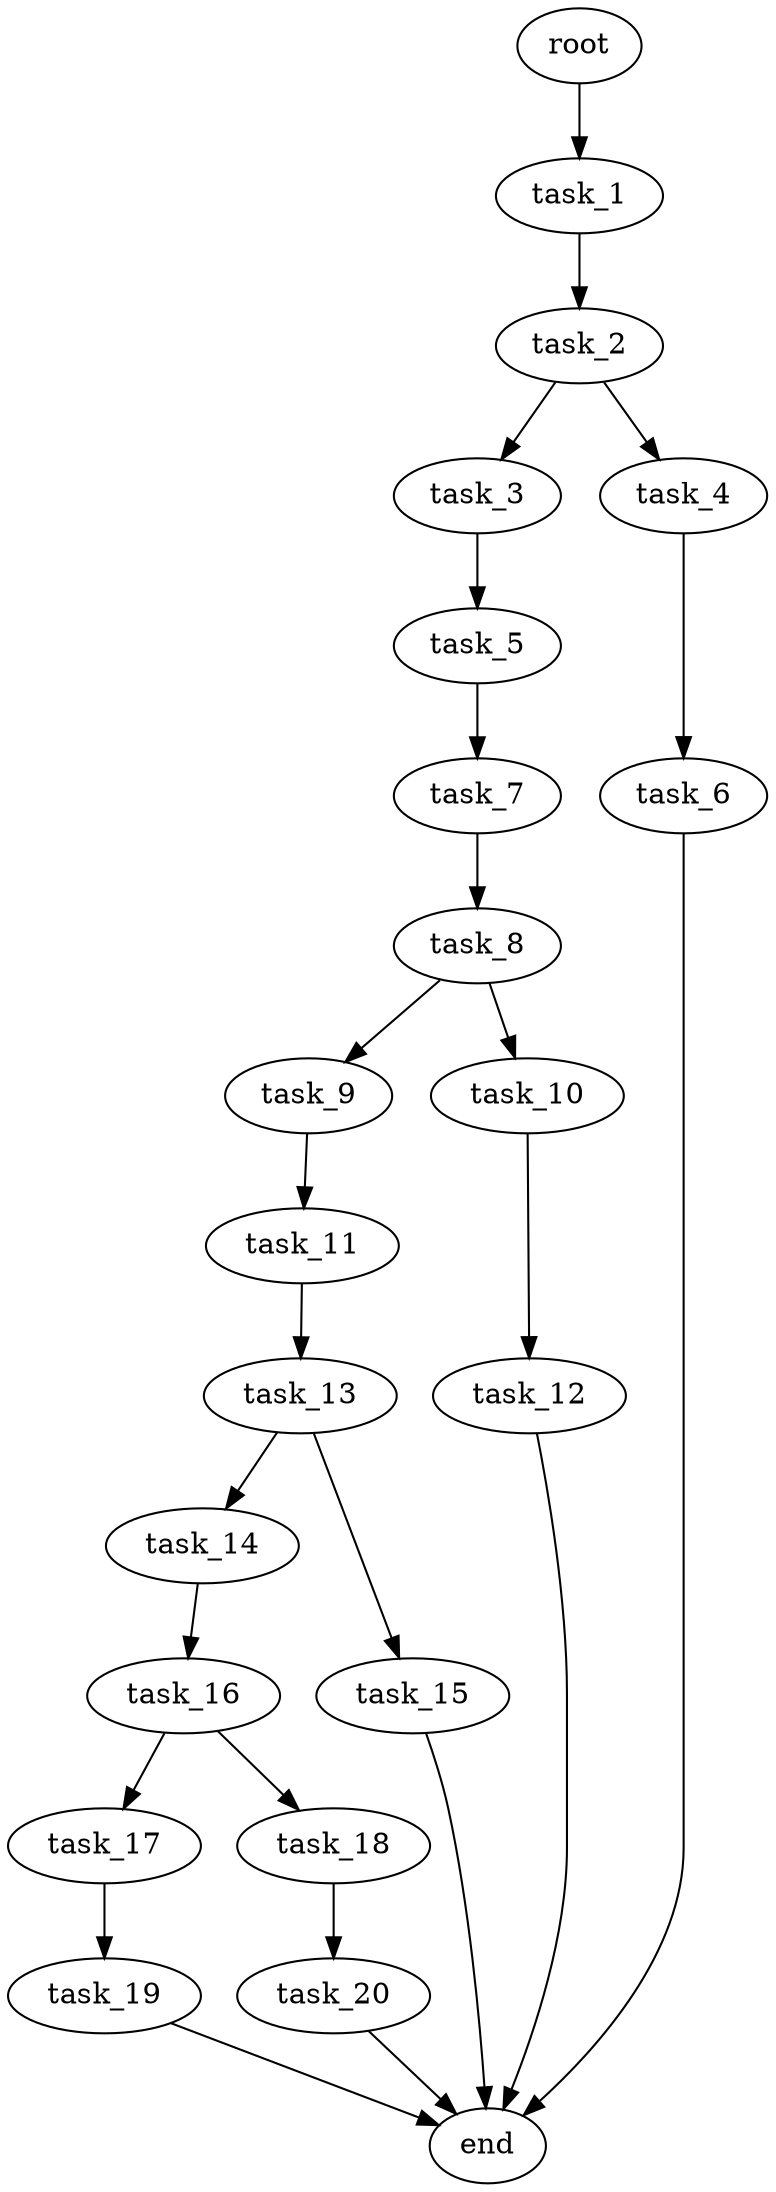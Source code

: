 digraph G {
  root [size="0.000000e+00"];
  task_1 [size="9.689994e+09"];
  task_2 [size="9.263743e+09"];
  task_3 [size="8.487109e+09"];
  task_4 [size="1.663945e+09"];
  task_5 [size="4.856926e+09"];
  task_6 [size="2.138259e+09"];
  task_7 [size="4.011002e+09"];
  task_8 [size="5.872954e+08"];
  task_9 [size="3.790352e+09"];
  task_10 [size="9.853103e+09"];
  task_11 [size="2.652765e+09"];
  task_12 [size="7.840922e+09"];
  task_13 [size="4.550629e+09"];
  task_14 [size="4.230652e+09"];
  task_15 [size="9.573219e+09"];
  task_16 [size="9.954231e+09"];
  task_17 [size="5.558127e+09"];
  task_18 [size="7.184364e+09"];
  task_19 [size="1.548813e+09"];
  task_20 [size="2.967782e+09"];
  end [size="0.000000e+00"];

  root -> task_1 [size="1.000000e-12"];
  task_1 -> task_2 [size="9.263743e+08"];
  task_2 -> task_3 [size="8.487109e+08"];
  task_2 -> task_4 [size="1.663945e+08"];
  task_3 -> task_5 [size="4.856926e+08"];
  task_4 -> task_6 [size="2.138259e+08"];
  task_5 -> task_7 [size="4.011002e+08"];
  task_6 -> end [size="1.000000e-12"];
  task_7 -> task_8 [size="5.872954e+07"];
  task_8 -> task_9 [size="3.790352e+08"];
  task_8 -> task_10 [size="9.853103e+08"];
  task_9 -> task_11 [size="2.652765e+08"];
  task_10 -> task_12 [size="7.840922e+08"];
  task_11 -> task_13 [size="4.550629e+08"];
  task_12 -> end [size="1.000000e-12"];
  task_13 -> task_14 [size="4.230652e+08"];
  task_13 -> task_15 [size="9.573219e+08"];
  task_14 -> task_16 [size="9.954231e+08"];
  task_15 -> end [size="1.000000e-12"];
  task_16 -> task_17 [size="5.558127e+08"];
  task_16 -> task_18 [size="7.184364e+08"];
  task_17 -> task_19 [size="1.548813e+08"];
  task_18 -> task_20 [size="2.967782e+08"];
  task_19 -> end [size="1.000000e-12"];
  task_20 -> end [size="1.000000e-12"];
}
